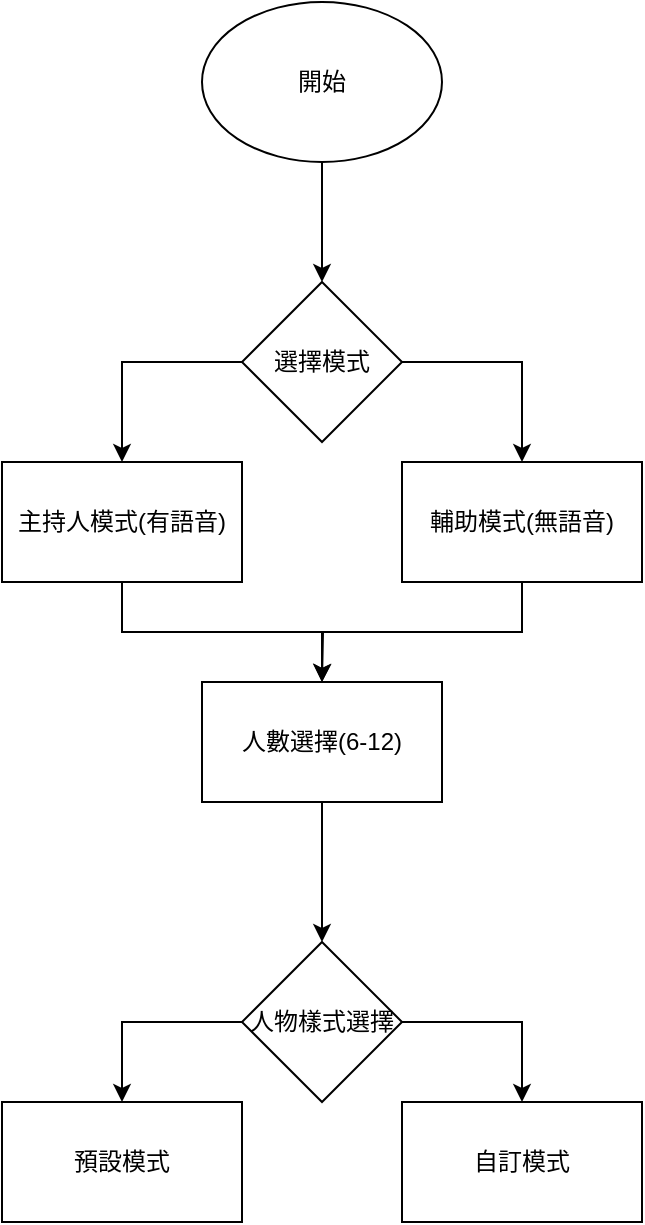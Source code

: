 <mxfile version="13.10.9" type="device"><diagram id="tOTOL9SGInSHB_TbMLO2" name="Page-1"><mxGraphModel dx="711" dy="397" grid="1" gridSize="10" guides="1" tooltips="1" connect="1" arrows="1" fold="1" page="1" pageScale="1" pageWidth="827" pageHeight="1169" math="0" shadow="0"><root><mxCell id="0"/><mxCell id="1" parent="0"/><mxCell id="Y7k8q2XHGL7E3yesw1nc-3" style="edgeStyle=orthogonalEdgeStyle;rounded=0;orthogonalLoop=1;jettySize=auto;html=1;exitX=0.5;exitY=1;exitDx=0;exitDy=0;" edge="1" parent="1" source="Y7k8q2XHGL7E3yesw1nc-1" target="Y7k8q2XHGL7E3yesw1nc-2"><mxGeometry relative="1" as="geometry"/></mxCell><mxCell id="Y7k8q2XHGL7E3yesw1nc-1" value="開始" style="ellipse;whiteSpace=wrap;html=1;" vertex="1" parent="1"><mxGeometry x="340" y="10" width="120" height="80" as="geometry"/></mxCell><mxCell id="Y7k8q2XHGL7E3yesw1nc-6" style="edgeStyle=orthogonalEdgeStyle;rounded=0;orthogonalLoop=1;jettySize=auto;html=1;exitX=0;exitY=0.5;exitDx=0;exitDy=0;" edge="1" parent="1" source="Y7k8q2XHGL7E3yesw1nc-2" target="Y7k8q2XHGL7E3yesw1nc-4"><mxGeometry relative="1" as="geometry"/></mxCell><mxCell id="Y7k8q2XHGL7E3yesw1nc-7" style="edgeStyle=orthogonalEdgeStyle;rounded=0;orthogonalLoop=1;jettySize=auto;html=1;exitX=1;exitY=0.5;exitDx=0;exitDy=0;" edge="1" parent="1" source="Y7k8q2XHGL7E3yesw1nc-2" target="Y7k8q2XHGL7E3yesw1nc-5"><mxGeometry relative="1" as="geometry"/></mxCell><mxCell id="Y7k8q2XHGL7E3yesw1nc-2" value="選擇模式" style="rhombus;whiteSpace=wrap;html=1;" vertex="1" parent="1"><mxGeometry x="360" y="150" width="80" height="80" as="geometry"/></mxCell><mxCell id="Y7k8q2XHGL7E3yesw1nc-9" style="edgeStyle=orthogonalEdgeStyle;rounded=0;orthogonalLoop=1;jettySize=auto;html=1;exitX=0.5;exitY=1;exitDx=0;exitDy=0;entryX=0.5;entryY=0;entryDx=0;entryDy=0;" edge="1" parent="1" source="Y7k8q2XHGL7E3yesw1nc-4" target="Y7k8q2XHGL7E3yesw1nc-8"><mxGeometry relative="1" as="geometry"/></mxCell><mxCell id="Y7k8q2XHGL7E3yesw1nc-4" value="主持人模式(有語音)" style="rounded=0;whiteSpace=wrap;html=1;" vertex="1" parent="1"><mxGeometry x="240" y="240" width="120" height="60" as="geometry"/></mxCell><mxCell id="Y7k8q2XHGL7E3yesw1nc-10" style="edgeStyle=orthogonalEdgeStyle;rounded=0;orthogonalLoop=1;jettySize=auto;html=1;exitX=0.5;exitY=1;exitDx=0;exitDy=0;" edge="1" parent="1" source="Y7k8q2XHGL7E3yesw1nc-5"><mxGeometry relative="1" as="geometry"><mxPoint x="400" y="350" as="targetPoint"/></mxGeometry></mxCell><mxCell id="Y7k8q2XHGL7E3yesw1nc-5" value="輔助模式(無語音)" style="rounded=0;whiteSpace=wrap;html=1;" vertex="1" parent="1"><mxGeometry x="440" y="240" width="120" height="60" as="geometry"/></mxCell><mxCell id="Y7k8q2XHGL7E3yesw1nc-12" style="edgeStyle=orthogonalEdgeStyle;rounded=0;orthogonalLoop=1;jettySize=auto;html=1;exitX=0.5;exitY=1;exitDx=0;exitDy=0;entryX=0.5;entryY=0;entryDx=0;entryDy=0;" edge="1" parent="1" source="Y7k8q2XHGL7E3yesw1nc-8" target="Y7k8q2XHGL7E3yesw1nc-11"><mxGeometry relative="1" as="geometry"/></mxCell><mxCell id="Y7k8q2XHGL7E3yesw1nc-8" value="人數選擇(6-12)" style="rounded=0;whiteSpace=wrap;html=1;" vertex="1" parent="1"><mxGeometry x="340" y="350" width="120" height="60" as="geometry"/></mxCell><mxCell id="Y7k8q2XHGL7E3yesw1nc-16" style="edgeStyle=orthogonalEdgeStyle;rounded=0;orthogonalLoop=1;jettySize=auto;html=1;exitX=0;exitY=0.5;exitDx=0;exitDy=0;entryX=0.5;entryY=0;entryDx=0;entryDy=0;" edge="1" parent="1" source="Y7k8q2XHGL7E3yesw1nc-11" target="Y7k8q2XHGL7E3yesw1nc-13"><mxGeometry relative="1" as="geometry"/></mxCell><mxCell id="Y7k8q2XHGL7E3yesw1nc-17" style="edgeStyle=orthogonalEdgeStyle;rounded=0;orthogonalLoop=1;jettySize=auto;html=1;exitX=1;exitY=0.5;exitDx=0;exitDy=0;" edge="1" parent="1" source="Y7k8q2XHGL7E3yesw1nc-11" target="Y7k8q2XHGL7E3yesw1nc-14"><mxGeometry relative="1" as="geometry"/></mxCell><mxCell id="Y7k8q2XHGL7E3yesw1nc-11" value="人物樣式選擇" style="rhombus;whiteSpace=wrap;html=1;" vertex="1" parent="1"><mxGeometry x="360" y="480" width="80" height="80" as="geometry"/></mxCell><mxCell id="Y7k8q2XHGL7E3yesw1nc-13" value="預設模式" style="rounded=0;whiteSpace=wrap;html=1;" vertex="1" parent="1"><mxGeometry x="240" y="560" width="120" height="60" as="geometry"/></mxCell><mxCell id="Y7k8q2XHGL7E3yesw1nc-14" value="自訂模式" style="rounded=0;whiteSpace=wrap;html=1;" vertex="1" parent="1"><mxGeometry x="440" y="560" width="120" height="60" as="geometry"/></mxCell></root></mxGraphModel></diagram></mxfile>